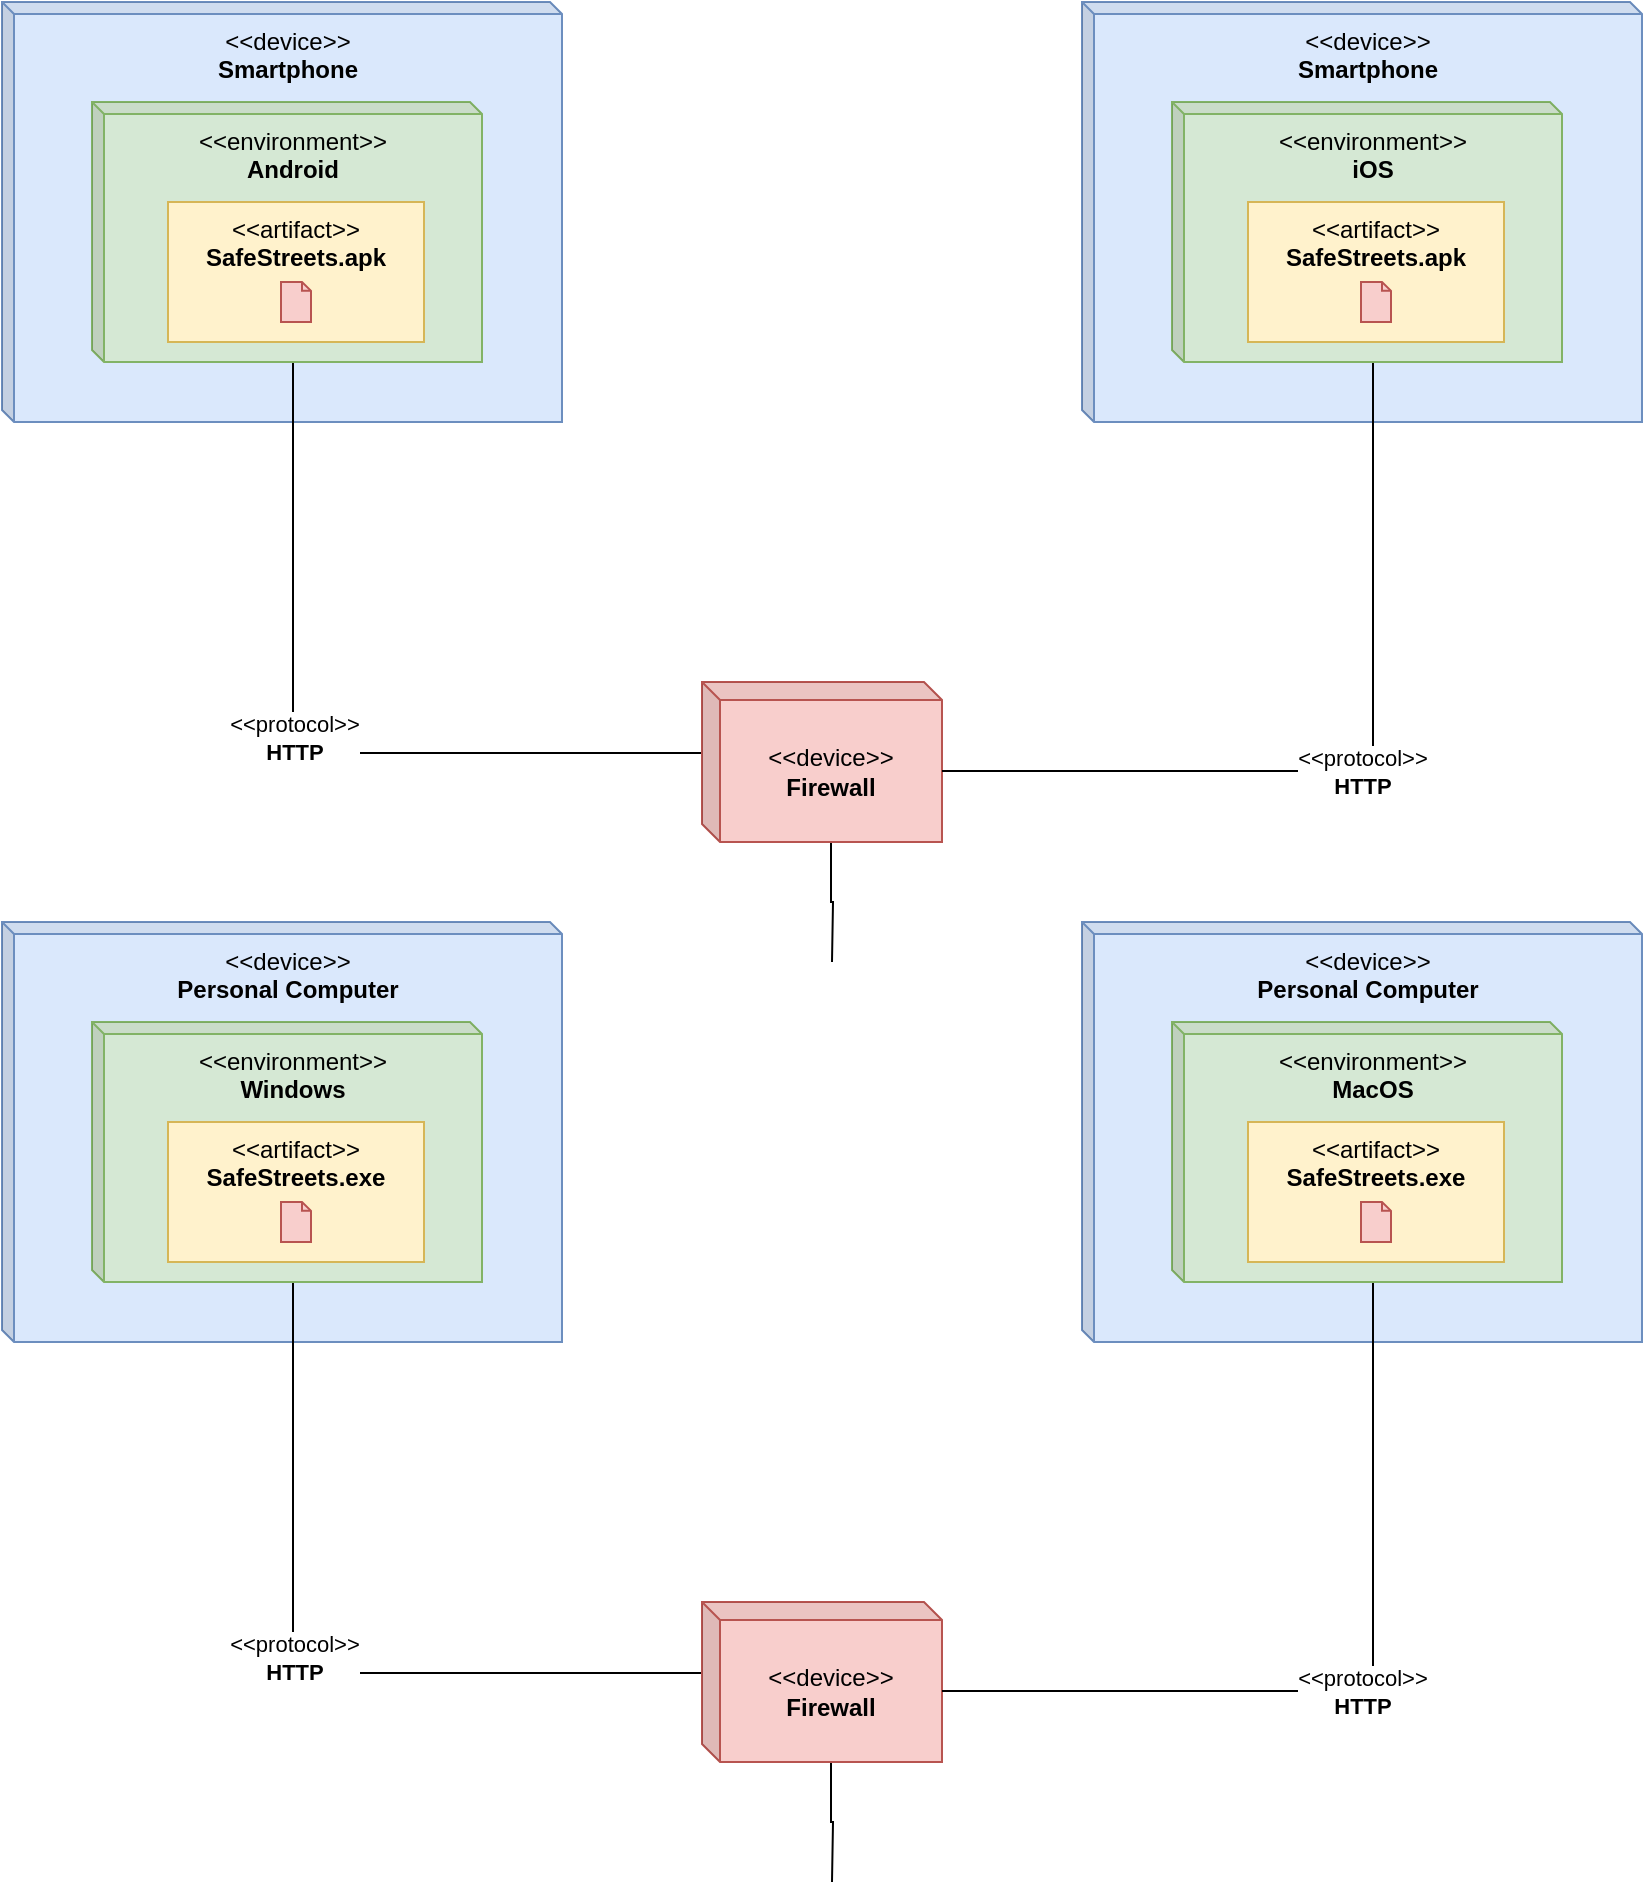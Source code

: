 <mxfile version="12.2.7" type="device" pages="1"><diagram id="yJRW7zBPRag4Co5ZFTUx" name="Page-1"><mxGraphModel dx="1280" dy="823" grid="1" gridSize="10" guides="1" tooltips="1" connect="1" arrows="1" fold="1" page="1" pageScale="1" pageWidth="1200" pageHeight="1920" math="0" shadow="0"><root><mxCell id="0"/><mxCell id="1" parent="0"/><mxCell id="tbua29nVLtyUGNbRI55i-1" value="&amp;lt;&amp;lt;device&amp;gt;&amp;gt;&lt;br&gt;&lt;b&gt;Smartphone&lt;/b&gt;" style="shape=cube;whiteSpace=wrap;html=1;boundedLbl=1;backgroundOutline=1;darkOpacity=0.05;darkOpacity2=0.1;size=6;fillColor=#dae8fc;strokeColor=#6c8ebf;labelPosition=center;verticalLabelPosition=middle;align=center;verticalAlign=top;" vertex="1" parent="1"><mxGeometry x="190" y="160" width="280" height="210" as="geometry"/></mxCell><mxCell id="tbua29nVLtyUGNbRI55i-23" value="&lt;span style=&quot;font-weight: 400&quot;&gt;&amp;lt;&amp;lt;protocol&amp;gt;&amp;gt;&lt;/span&gt;&lt;br&gt;HTTP" style="edgeStyle=orthogonalEdgeStyle;rounded=0;orthogonalLoop=1;jettySize=auto;html=1;exitX=0;exitY=0;exitDx=100.5;exitDy=130;exitPerimeter=0;entryX=0;entryY=0;entryDx=0;entryDy=35.5;entryPerimeter=0;endArrow=none;endFill=0;strokeColor=#000000;fontStyle=1" edge="1" parent="1" source="tbua29nVLtyUGNbRI55i-11" target="tbua29nVLtyUGNbRI55i-18"><mxGeometry x="-0.06" relative="1" as="geometry"><mxPoint as="offset"/></mxGeometry></mxCell><mxCell id="tbua29nVLtyUGNbRI55i-11" value="&amp;lt;&amp;lt;environment&amp;gt;&amp;gt;&lt;br&gt;&lt;b&gt;Android&lt;/b&gt;" style="shape=cube;whiteSpace=wrap;html=1;boundedLbl=1;backgroundOutline=1;darkOpacity=0.05;darkOpacity2=0.1;size=6;labelPosition=center;verticalLabelPosition=middle;align=center;verticalAlign=top;fillColor=#d5e8d4;strokeColor=#82b366;" vertex="1" parent="1"><mxGeometry x="235" y="210" width="195" height="130" as="geometry"/></mxCell><mxCell id="tbua29nVLtyUGNbRI55i-14" value="&amp;lt;&amp;lt;artifact&amp;gt;&amp;gt;&lt;br&gt;&lt;b&gt;SafeStreets.apk&lt;/b&gt;" style="rounded=0;whiteSpace=wrap;html=1;verticalAlign=top;fillColor=#fff2cc;strokeColor=#d6b656;" vertex="1" parent="1"><mxGeometry x="273" y="260" width="128" height="70" as="geometry"/></mxCell><mxCell id="tbua29nVLtyUGNbRI55i-13" value="" style="html=1;outlineConnect=0;whiteSpace=wrap;fillColor=#f8cecc;shape=mxgraph.archimate3.artifact;strokeColor=#b85450;" vertex="1" parent="1"><mxGeometry x="329.5" y="300" width="15" height="20" as="geometry"/></mxCell><mxCell id="tbua29nVLtyUGNbRI55i-27" style="edgeStyle=orthogonalEdgeStyle;rounded=0;orthogonalLoop=1;jettySize=auto;html=1;exitX=0;exitY=0;exitDx=64.5;exitDy=80;exitPerimeter=0;endArrow=none;endFill=0;strokeColor=#000000;" edge="1" parent="1" source="tbua29nVLtyUGNbRI55i-18"><mxGeometry relative="1" as="geometry"><mxPoint x="605" y="640" as="targetPoint"/></mxGeometry></mxCell><mxCell id="tbua29nVLtyUGNbRI55i-18" value="&amp;lt;&amp;lt;device&amp;gt;&amp;gt;&lt;br&gt;&lt;b&gt;Firewall&lt;/b&gt;" style="shape=cube;whiteSpace=wrap;html=1;boundedLbl=1;backgroundOutline=1;darkOpacity=0.05;darkOpacity2=0.1;size=9;fillColor=#f8cecc;strokeColor=#b85450;" vertex="1" parent="1"><mxGeometry x="540" y="500" width="120" height="80" as="geometry"/></mxCell><mxCell id="tbua29nVLtyUGNbRI55i-19" value="&amp;lt;&amp;lt;device&amp;gt;&amp;gt;&lt;br&gt;&lt;b&gt;Smartphone&lt;/b&gt;" style="shape=cube;whiteSpace=wrap;html=1;boundedLbl=1;backgroundOutline=1;darkOpacity=0.05;darkOpacity2=0.1;size=6;fillColor=#dae8fc;strokeColor=#6c8ebf;labelPosition=center;verticalLabelPosition=middle;align=center;verticalAlign=top;" vertex="1" parent="1"><mxGeometry x="730" y="160" width="280" height="210" as="geometry"/></mxCell><mxCell id="tbua29nVLtyUGNbRI55i-26" value="&lt;span style=&quot;font-weight: 400&quot;&gt;&amp;lt;&amp;lt;protocol&amp;gt;&amp;gt;&lt;/span&gt;&lt;br&gt;HTTP" style="edgeStyle=orthogonalEdgeStyle;rounded=0;orthogonalLoop=1;jettySize=auto;html=1;exitX=0;exitY=0;exitDx=100.5;exitDy=130;exitPerimeter=0;entryX=0;entryY=0;entryDx=120;entryDy=44.5;entryPerimeter=0;endArrow=none;endFill=0;strokeColor=#000000;fontStyle=1" edge="1" parent="1" source="tbua29nVLtyUGNbRI55i-20" target="tbua29nVLtyUGNbRI55i-18"><mxGeometry relative="1" as="geometry"/></mxCell><mxCell id="tbua29nVLtyUGNbRI55i-20" value="&amp;lt;&amp;lt;environment&amp;gt;&amp;gt;&lt;br&gt;&lt;b&gt;iOS&lt;/b&gt;" style="shape=cube;whiteSpace=wrap;html=1;boundedLbl=1;backgroundOutline=1;darkOpacity=0.05;darkOpacity2=0.1;size=6;labelPosition=center;verticalLabelPosition=middle;align=center;verticalAlign=top;fillColor=#d5e8d4;strokeColor=#82b366;" vertex="1" parent="1"><mxGeometry x="775" y="210" width="195" height="130" as="geometry"/></mxCell><mxCell id="tbua29nVLtyUGNbRI55i-21" value="&amp;lt;&amp;lt;artifact&amp;gt;&amp;gt;&lt;br&gt;&lt;b&gt;SafeStreets.apk&lt;/b&gt;" style="rounded=0;whiteSpace=wrap;html=1;verticalAlign=top;fillColor=#fff2cc;strokeColor=#d6b656;" vertex="1" parent="1"><mxGeometry x="813" y="260" width="128" height="70" as="geometry"/></mxCell><mxCell id="tbua29nVLtyUGNbRI55i-22" value="" style="html=1;outlineConnect=0;whiteSpace=wrap;fillColor=#f8cecc;shape=mxgraph.archimate3.artifact;strokeColor=#b85450;" vertex="1" parent="1"><mxGeometry x="869.5" y="300" width="15" height="20" as="geometry"/></mxCell><mxCell id="tbua29nVLtyUGNbRI55i-37" value="&amp;lt;&amp;lt;device&amp;gt;&amp;gt;&lt;br&gt;&lt;b&gt;Personal Computer&lt;/b&gt;" style="shape=cube;whiteSpace=wrap;html=1;boundedLbl=1;backgroundOutline=1;darkOpacity=0.05;darkOpacity2=0.1;size=6;fillColor=#dae8fc;strokeColor=#6c8ebf;labelPosition=center;verticalLabelPosition=middle;align=center;verticalAlign=top;" vertex="1" parent="1"><mxGeometry x="190" y="620" width="280" height="210" as="geometry"/></mxCell><mxCell id="tbua29nVLtyUGNbRI55i-38" value="&lt;span style=&quot;font-weight: normal&quot;&gt;&amp;lt;&amp;lt;protocol&amp;gt;&amp;gt;&lt;/span&gt;&lt;br&gt;HTTP" style="edgeStyle=orthogonalEdgeStyle;rounded=0;orthogonalLoop=1;jettySize=auto;html=1;exitX=0;exitY=0;exitDx=100.5;exitDy=130;exitPerimeter=0;entryX=0;entryY=0;entryDx=0;entryDy=35.5;entryPerimeter=0;endArrow=none;endFill=0;strokeColor=#000000;fontStyle=1" edge="1" parent="1" source="tbua29nVLtyUGNbRI55i-39" target="tbua29nVLtyUGNbRI55i-43"><mxGeometry x="-0.06" relative="1" as="geometry"><mxPoint as="offset"/></mxGeometry></mxCell><mxCell id="tbua29nVLtyUGNbRI55i-39" value="&amp;lt;&amp;lt;environment&amp;gt;&amp;gt;&lt;br&gt;&lt;b&gt;Windows&lt;/b&gt;" style="shape=cube;whiteSpace=wrap;html=1;boundedLbl=1;backgroundOutline=1;darkOpacity=0.05;darkOpacity2=0.1;size=6;labelPosition=center;verticalLabelPosition=middle;align=center;verticalAlign=top;fillColor=#d5e8d4;strokeColor=#82b366;" vertex="1" parent="1"><mxGeometry x="235" y="670" width="195" height="130" as="geometry"/></mxCell><mxCell id="tbua29nVLtyUGNbRI55i-40" value="&amp;lt;&amp;lt;artifact&amp;gt;&amp;gt;&lt;br&gt;&lt;b&gt;SafeStreets.exe&lt;/b&gt;" style="rounded=0;whiteSpace=wrap;html=1;verticalAlign=top;fillColor=#fff2cc;strokeColor=#d6b656;" vertex="1" parent="1"><mxGeometry x="273" y="720" width="128" height="70" as="geometry"/></mxCell><mxCell id="tbua29nVLtyUGNbRI55i-41" value="" style="html=1;outlineConnect=0;whiteSpace=wrap;fillColor=#f8cecc;shape=mxgraph.archimate3.artifact;strokeColor=#b85450;" vertex="1" parent="1"><mxGeometry x="329.5" y="760" width="15" height="20" as="geometry"/></mxCell><mxCell id="tbua29nVLtyUGNbRI55i-42" style="edgeStyle=orthogonalEdgeStyle;rounded=0;orthogonalLoop=1;jettySize=auto;html=1;exitX=0;exitY=0;exitDx=64.5;exitDy=80;exitPerimeter=0;endArrow=none;endFill=0;strokeColor=#000000;" edge="1" parent="1" source="tbua29nVLtyUGNbRI55i-43"><mxGeometry relative="1" as="geometry"><mxPoint x="605" y="1100" as="targetPoint"/></mxGeometry></mxCell><mxCell id="tbua29nVLtyUGNbRI55i-43" value="&amp;lt;&amp;lt;device&amp;gt;&amp;gt;&lt;br&gt;&lt;b&gt;Firewall&lt;/b&gt;" style="shape=cube;whiteSpace=wrap;html=1;boundedLbl=1;backgroundOutline=1;darkOpacity=0.05;darkOpacity2=0.1;size=9;fillColor=#f8cecc;strokeColor=#b85450;" vertex="1" parent="1"><mxGeometry x="540" y="960" width="120" height="80" as="geometry"/></mxCell><mxCell id="tbua29nVLtyUGNbRI55i-44" value="&amp;lt;&amp;lt;device&amp;gt;&amp;gt;&lt;br&gt;&lt;b&gt;Personal Computer&lt;/b&gt;" style="shape=cube;whiteSpace=wrap;html=1;boundedLbl=1;backgroundOutline=1;darkOpacity=0.05;darkOpacity2=0.1;size=6;fillColor=#dae8fc;strokeColor=#6c8ebf;labelPosition=center;verticalLabelPosition=middle;align=center;verticalAlign=top;" vertex="1" parent="1"><mxGeometry x="730" y="620" width="280" height="210" as="geometry"/></mxCell><mxCell id="tbua29nVLtyUGNbRI55i-45" value="&lt;span style=&quot;font-weight: normal&quot;&gt;&amp;lt;&amp;lt;protocol&amp;gt;&amp;gt;&lt;/span&gt;&lt;br&gt;HTTP" style="edgeStyle=orthogonalEdgeStyle;rounded=0;orthogonalLoop=1;jettySize=auto;html=1;exitX=0;exitY=0;exitDx=100.5;exitDy=130;exitPerimeter=0;entryX=0;entryY=0;entryDx=120;entryDy=44.5;entryPerimeter=0;endArrow=none;endFill=0;strokeColor=#000000;fontStyle=1" edge="1" parent="1" source="tbua29nVLtyUGNbRI55i-46" target="tbua29nVLtyUGNbRI55i-43"><mxGeometry relative="1" as="geometry"/></mxCell><mxCell id="tbua29nVLtyUGNbRI55i-46" value="&amp;lt;&amp;lt;environment&amp;gt;&amp;gt;&lt;br&gt;&lt;b&gt;MacOS&lt;/b&gt;" style="shape=cube;whiteSpace=wrap;html=1;boundedLbl=1;backgroundOutline=1;darkOpacity=0.05;darkOpacity2=0.1;size=6;labelPosition=center;verticalLabelPosition=middle;align=center;verticalAlign=top;fillColor=#d5e8d4;strokeColor=#82b366;" vertex="1" parent="1"><mxGeometry x="775" y="670" width="195" height="130" as="geometry"/></mxCell><mxCell id="tbua29nVLtyUGNbRI55i-47" value="&amp;lt;&amp;lt;artifact&amp;gt;&amp;gt;&lt;br&gt;&lt;b&gt;SafeStreets.exe&lt;/b&gt;" style="rounded=0;whiteSpace=wrap;html=1;verticalAlign=top;fillColor=#fff2cc;strokeColor=#d6b656;" vertex="1" parent="1"><mxGeometry x="813" y="720" width="128" height="70" as="geometry"/></mxCell><mxCell id="tbua29nVLtyUGNbRI55i-48" value="" style="html=1;outlineConnect=0;whiteSpace=wrap;fillColor=#f8cecc;shape=mxgraph.archimate3.artifact;strokeColor=#b85450;" vertex="1" parent="1"><mxGeometry x="869.5" y="760" width="15" height="20" as="geometry"/></mxCell></root></mxGraphModel></diagram></mxfile>